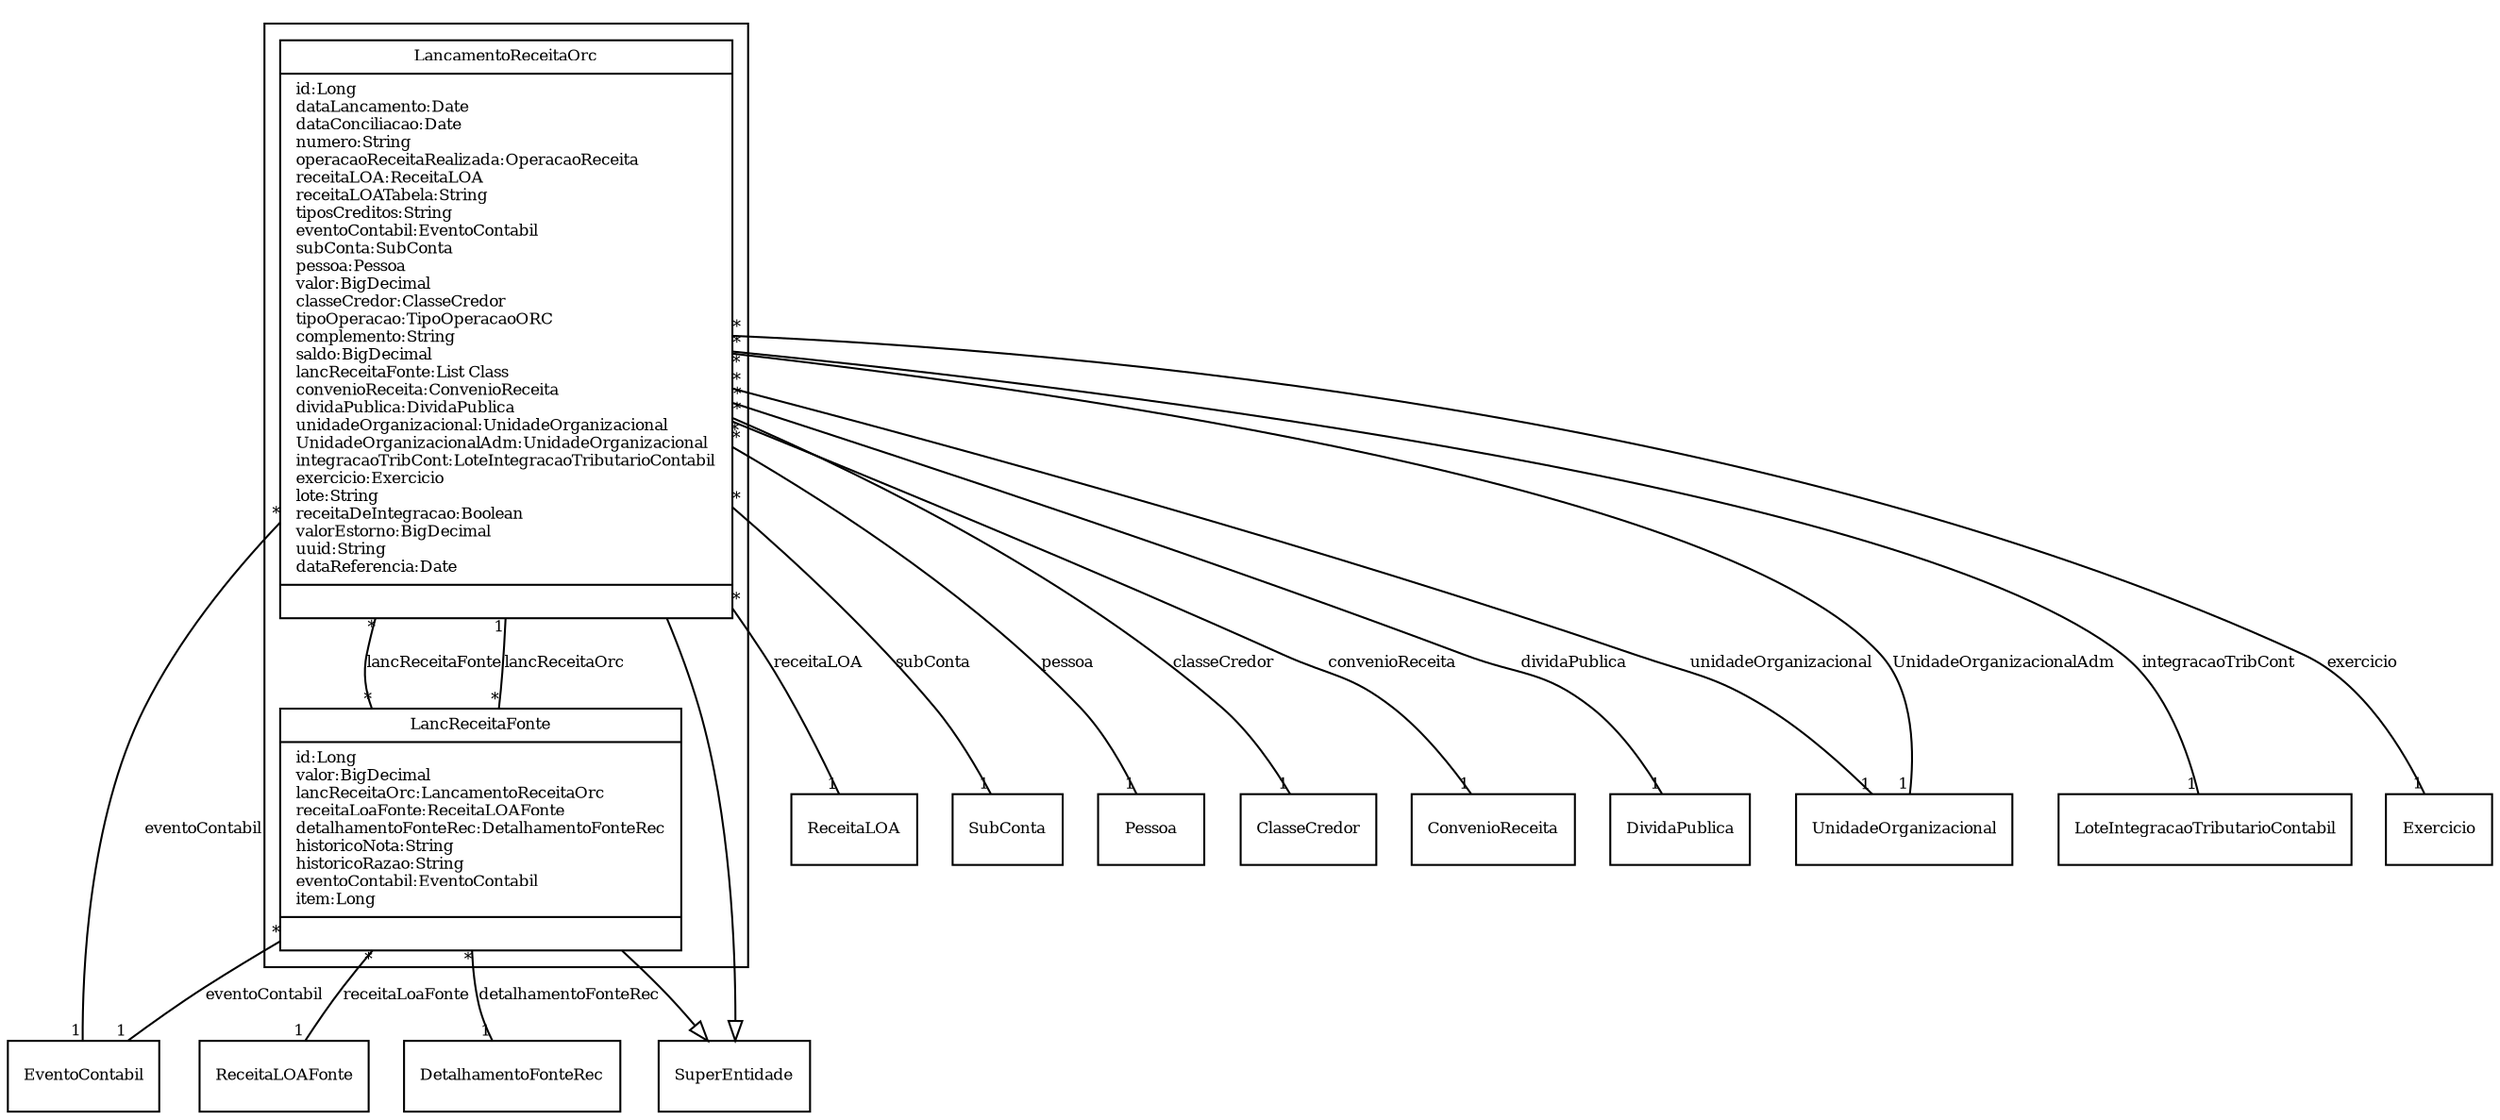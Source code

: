 digraph G{
fontname = "Times-Roman"
fontsize = 8

node [
        fontname = "Times-Roman"
        fontsize = 8
        shape = "record"
]

edge [
        fontname = "Times-Roman"
        fontsize = 8
]

subgraph clusterINTEGRACAO_RECEITA_REALIZADAARRECADACAO
{
LancamentoReceitaOrc [label = "{LancamentoReceitaOrc|id:Long\ldataLancamento:Date\ldataConciliacao:Date\lnumero:String\loperacaoReceitaRealizada:OperacaoReceita\lreceitaLOA:ReceitaLOA\lreceitaLOATabela:String\ltiposCreditos:String\leventoContabil:EventoContabil\lsubConta:SubConta\lpessoa:Pessoa\lvalor:BigDecimal\lclasseCredor:ClasseCredor\ltipoOperacao:TipoOperacaoORC\lcomplemento:String\lsaldo:BigDecimal\llancReceitaFonte:List Class\lconvenioReceita:ConvenioReceita\ldividaPublica:DividaPublica\lunidadeOrganizacional:UnidadeOrganizacional\lUnidadeOrganizacionalAdm:UnidadeOrganizacional\lintegracaoTribCont:LoteIntegracaoTributarioContabil\lexercicio:Exercicio\llote:String\lreceitaDeIntegracao:Boolean\lvalorEstorno:BigDecimal\luuid:String\ldataReferencia:Date\l|\l}"]
LancReceitaFonte [label = "{LancReceitaFonte|id:Long\lvalor:BigDecimal\llancReceitaOrc:LancamentoReceitaOrc\lreceitaLoaFonte:ReceitaLOAFonte\ldetalhamentoFonteRec:DetalhamentoFonteRec\lhistoricoNota:String\lhistoricoRazao:String\leventoContabil:EventoContabil\litem:Long\l|\l}"]
}
edge [arrowhead = "none" headlabel = "1" taillabel = "*"] LancamentoReceitaOrc -> ReceitaLOA [label = "receitaLOA"]
edge [arrowhead = "none" headlabel = "1" taillabel = "*"] LancamentoReceitaOrc -> EventoContabil [label = "eventoContabil"]
edge [arrowhead = "none" headlabel = "1" taillabel = "*"] LancamentoReceitaOrc -> SubConta [label = "subConta"]
edge [arrowhead = "none" headlabel = "1" taillabel = "*"] LancamentoReceitaOrc -> Pessoa [label = "pessoa"]
edge [arrowhead = "none" headlabel = "1" taillabel = "*"] LancamentoReceitaOrc -> ClasseCredor [label = "classeCredor"]
edge [arrowhead = "none" headlabel = "*" taillabel = "*"] LancamentoReceitaOrc -> LancReceitaFonte [label = "lancReceitaFonte"]
edge [arrowhead = "none" headlabel = "1" taillabel = "*"] LancamentoReceitaOrc -> ConvenioReceita [label = "convenioReceita"]
edge [arrowhead = "none" headlabel = "1" taillabel = "*"] LancamentoReceitaOrc -> DividaPublica [label = "dividaPublica"]
edge [arrowhead = "none" headlabel = "1" taillabel = "*"] LancamentoReceitaOrc -> UnidadeOrganizacional [label = "unidadeOrganizacional"]
edge [arrowhead = "none" headlabel = "1" taillabel = "*"] LancamentoReceitaOrc -> UnidadeOrganizacional [label = "UnidadeOrganizacionalAdm"]
edge [arrowhead = "none" headlabel = "1" taillabel = "*"] LancamentoReceitaOrc -> LoteIntegracaoTributarioContabil [label = "integracaoTribCont"]
edge [arrowhead = "none" headlabel = "1" taillabel = "*"] LancamentoReceitaOrc -> Exercicio [label = "exercicio"]
edge [ arrowhead = "empty" headlabel = "" taillabel = ""] LancamentoReceitaOrc -> SuperEntidade
edge [arrowhead = "none" headlabel = "1" taillabel = "*"] LancReceitaFonte -> LancamentoReceitaOrc [label = "lancReceitaOrc"]
edge [arrowhead = "none" headlabel = "1" taillabel = "*"] LancReceitaFonte -> ReceitaLOAFonte [label = "receitaLoaFonte"]
edge [arrowhead = "none" headlabel = "1" taillabel = "*"] LancReceitaFonte -> DetalhamentoFonteRec [label = "detalhamentoFonteRec"]
edge [arrowhead = "none" headlabel = "1" taillabel = "*"] LancReceitaFonte -> EventoContabil [label = "eventoContabil"]
edge [ arrowhead = "empty" headlabel = "" taillabel = ""] LancReceitaFonte -> SuperEntidade
}
